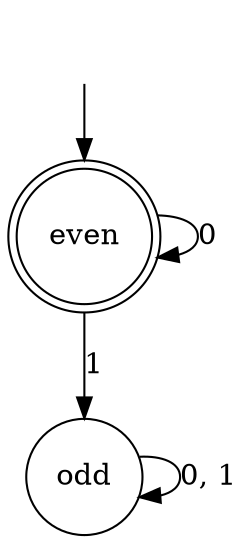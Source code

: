 digraph Automaton {

even [shape = doublecircle];

_nil [style = invis];

odd [shape = circle];

odd -> odd [label = "0, 1"];

_nil -> even;

even -> odd [label = "1"];

even -> even [label = "0"];

}
